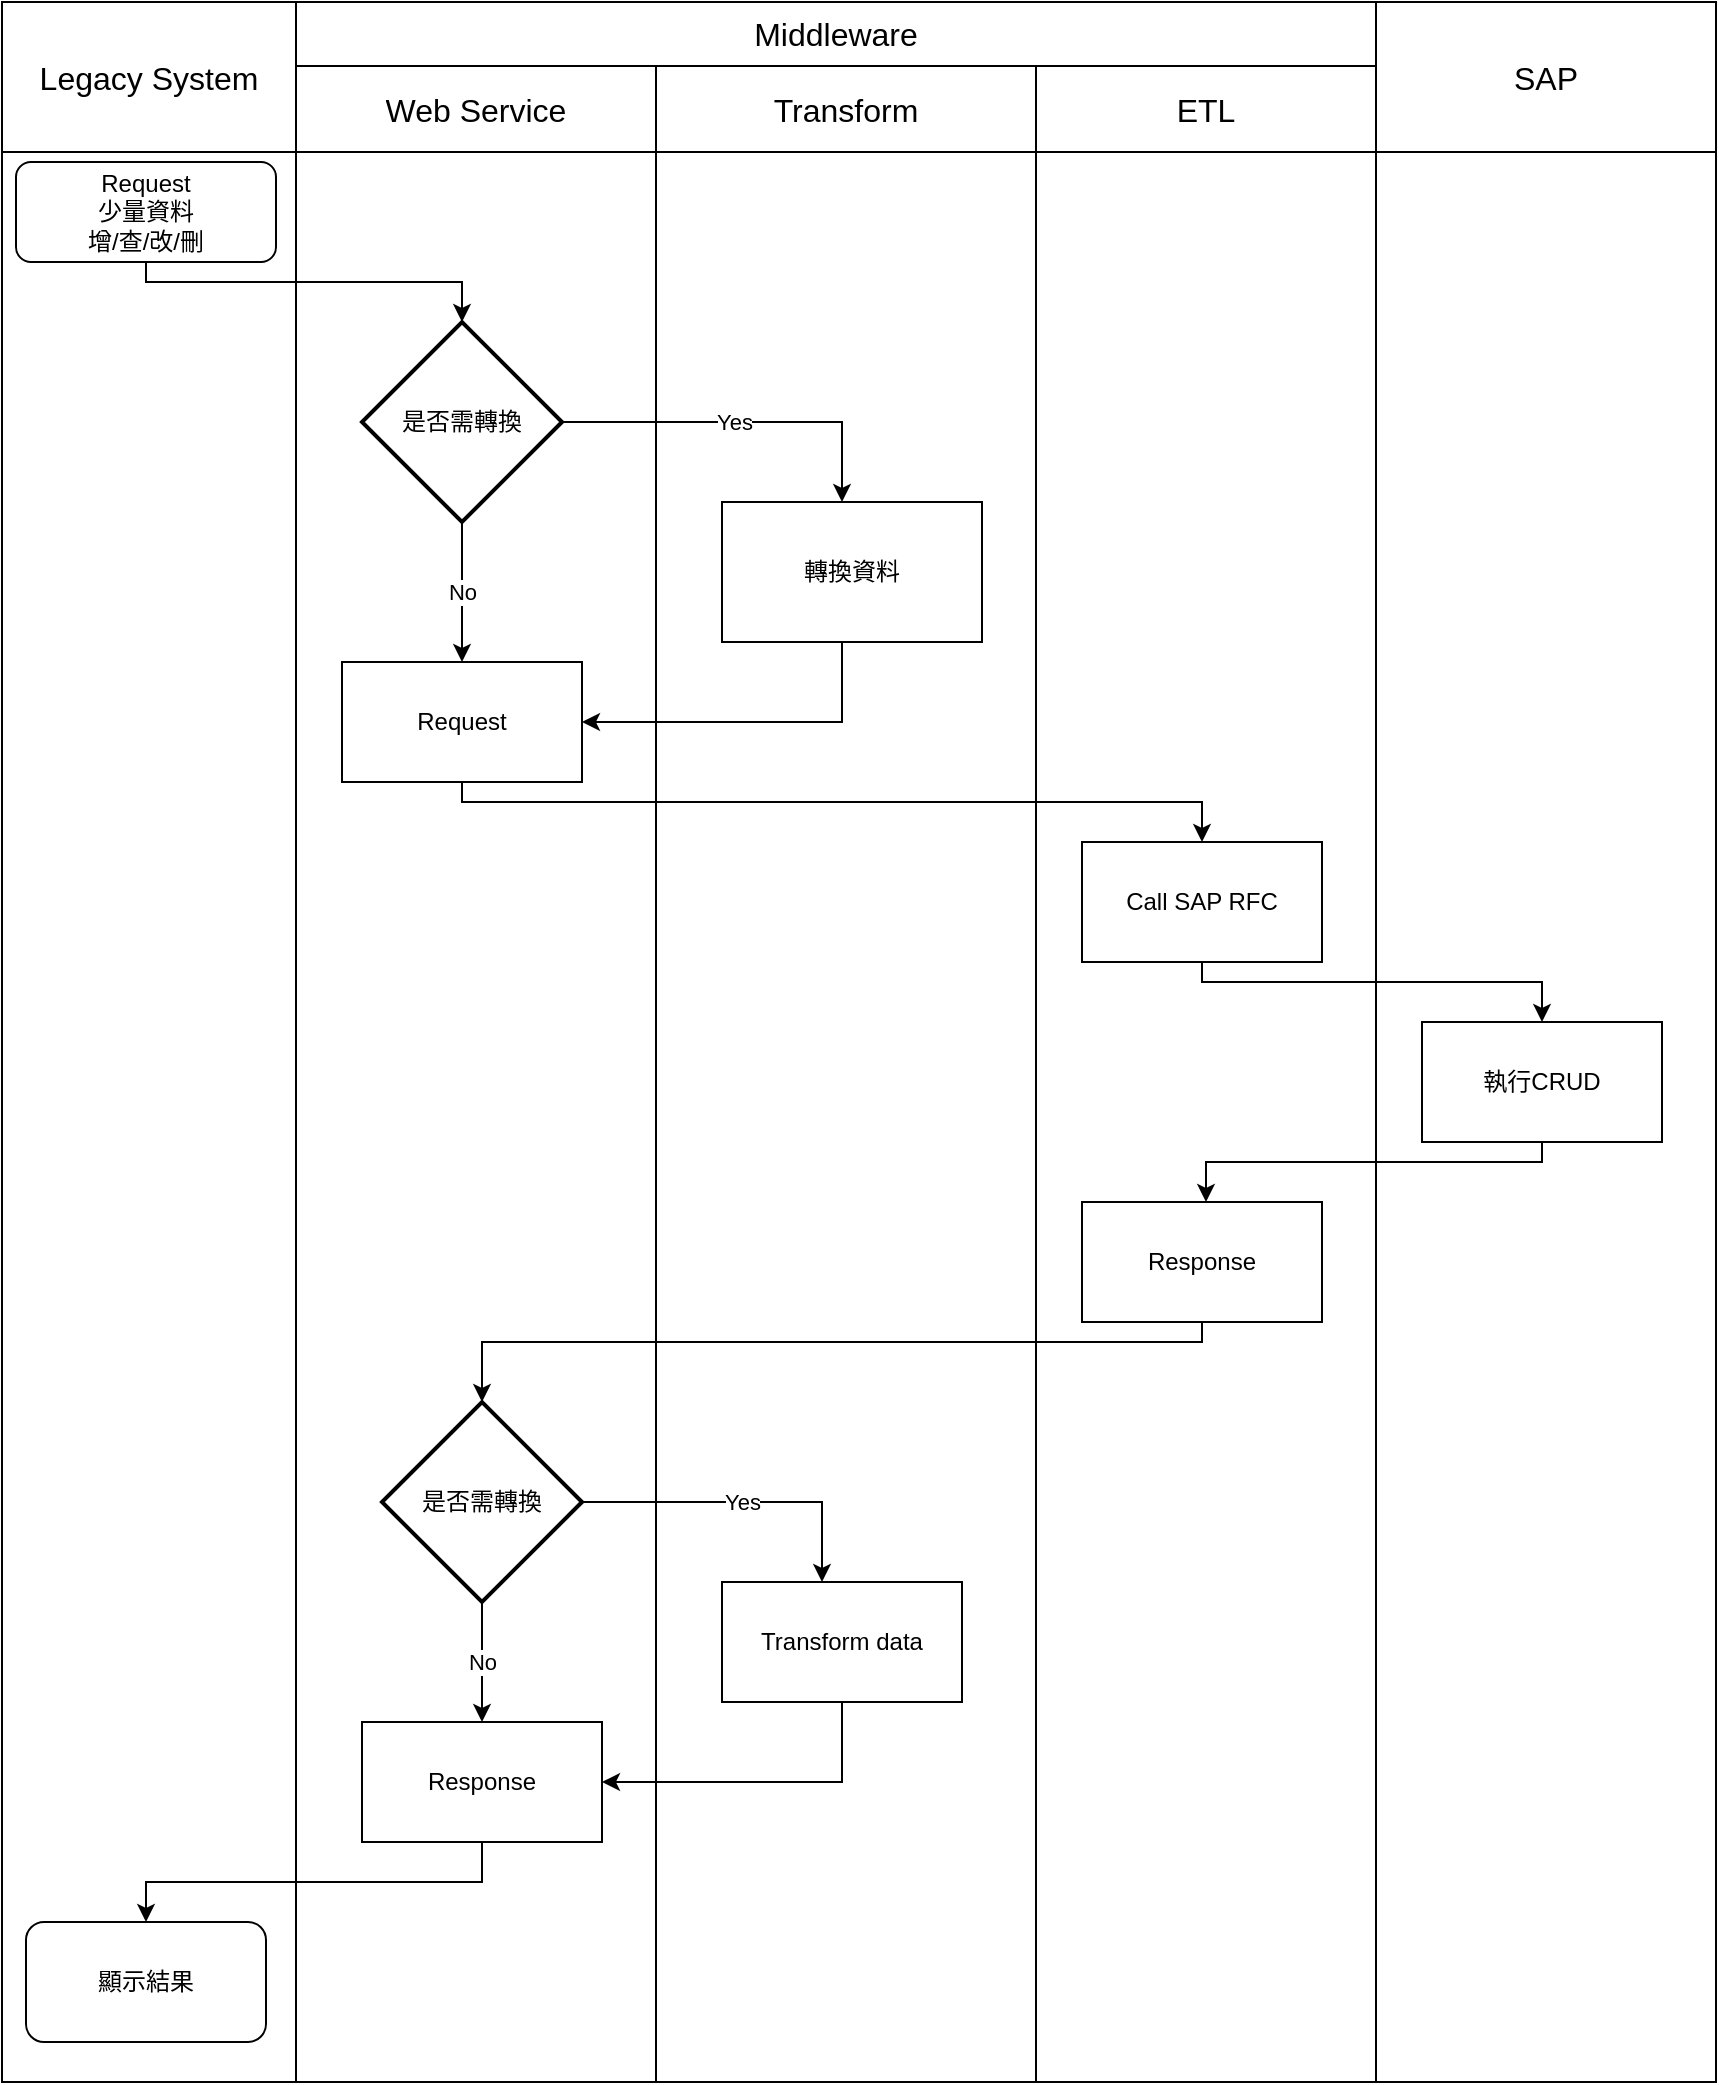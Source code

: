 <mxfile version="22.1.11" type="github">
  <diagram id="C5RBs43oDa-KdzZeNtuy" name="Page-1">
    <mxGraphModel dx="2053" dy="1839" grid="1" gridSize="10" guides="1" tooltips="1" connect="1" arrows="1" fold="1" page="1" pageScale="1" pageWidth="827" pageHeight="1169" math="0" shadow="0">
      <root>
        <mxCell id="WIyWlLk6GJQsqaUBKTNV-0" />
        <mxCell id="WIyWlLk6GJQsqaUBKTNV-1" parent="WIyWlLk6GJQsqaUBKTNV-0" />
        <mxCell id="abffdMrdUMkTcwWsMWbN-68" value="" style="shape=table;startSize=0;container=1;collapsible=0;childLayout=tableLayout;fontSize=16;movable=1;resizable=1;rotatable=1;deletable=1;editable=1;locked=0;connectable=1;" parent="WIyWlLk6GJQsqaUBKTNV-1" vertex="1">
          <mxGeometry x="-800" y="-1120" width="857" height="1040" as="geometry" />
        </mxCell>
        <mxCell id="abffdMrdUMkTcwWsMWbN-69" value="" style="shape=tableRow;horizontal=0;startSize=0;swimlaneHead=0;swimlaneBody=0;strokeColor=inherit;top=0;left=0;bottom=0;right=0;collapsible=0;dropTarget=0;fillColor=none;points=[[0,0.5],[1,0.5]];portConstraint=eastwest;fontSize=16;" parent="abffdMrdUMkTcwWsMWbN-68" vertex="1">
          <mxGeometry width="857" height="32" as="geometry" />
        </mxCell>
        <mxCell id="abffdMrdUMkTcwWsMWbN-70" value="Legacy System" style="shape=partialRectangle;html=1;whiteSpace=wrap;connectable=0;strokeColor=inherit;overflow=hidden;fillColor=none;top=0;left=0;bottom=0;right=0;pointerEvents=1;fontSize=16;rowspan=2;colspan=1;" parent="abffdMrdUMkTcwWsMWbN-69" vertex="1">
          <mxGeometry width="147" height="75" as="geometry">
            <mxRectangle width="147" height="32" as="alternateBounds" />
          </mxGeometry>
        </mxCell>
        <mxCell id="abffdMrdUMkTcwWsMWbN-71" value="Middleware" style="shape=partialRectangle;html=1;whiteSpace=wrap;connectable=0;strokeColor=inherit;overflow=hidden;fillColor=none;top=0;left=0;bottom=0;right=0;pointerEvents=1;fontSize=16;rowspan=1;colspan=3;" parent="abffdMrdUMkTcwWsMWbN-69" vertex="1">
          <mxGeometry x="147" width="540" height="32" as="geometry">
            <mxRectangle width="180" height="32" as="alternateBounds" />
          </mxGeometry>
        </mxCell>
        <mxCell id="abffdMrdUMkTcwWsMWbN-72" value="" style="shape=partialRectangle;html=1;whiteSpace=wrap;connectable=0;strokeColor=inherit;overflow=hidden;fillColor=none;top=0;left=0;bottom=0;right=0;pointerEvents=1;fontSize=16;" parent="abffdMrdUMkTcwWsMWbN-69" vertex="1" visible="0">
          <mxGeometry x="327" width="190" height="32" as="geometry">
            <mxRectangle width="190" height="32" as="alternateBounds" />
          </mxGeometry>
        </mxCell>
        <mxCell id="abffdMrdUMkTcwWsMWbN-82" value="" style="shape=partialRectangle;html=1;whiteSpace=wrap;connectable=0;strokeColor=inherit;overflow=hidden;fillColor=none;top=0;left=0;bottom=0;right=0;pointerEvents=1;fontSize=16;" parent="abffdMrdUMkTcwWsMWbN-69" vertex="1" visible="0">
          <mxGeometry x="517" width="170" height="32" as="geometry">
            <mxRectangle width="170" height="32" as="alternateBounds" />
          </mxGeometry>
        </mxCell>
        <mxCell id="abffdMrdUMkTcwWsMWbN-198" value="SAP" style="shape=partialRectangle;html=1;whiteSpace=wrap;connectable=0;strokeColor=inherit;overflow=hidden;fillColor=none;top=0;left=0;bottom=0;right=0;pointerEvents=1;fontSize=16;rowspan=2;colspan=1;" parent="abffdMrdUMkTcwWsMWbN-69" vertex="1">
          <mxGeometry x="687" width="170" height="75" as="geometry">
            <mxRectangle width="170" height="32" as="alternateBounds" />
          </mxGeometry>
        </mxCell>
        <mxCell id="abffdMrdUMkTcwWsMWbN-166" style="shape=tableRow;horizontal=0;startSize=0;swimlaneHead=0;swimlaneBody=0;strokeColor=inherit;top=0;left=0;bottom=0;right=0;collapsible=0;dropTarget=0;fillColor=none;points=[[0,0.5],[1,0.5]];portConstraint=eastwest;fontSize=16;" parent="abffdMrdUMkTcwWsMWbN-68" vertex="1">
          <mxGeometry y="32" width="857" height="43" as="geometry" />
        </mxCell>
        <mxCell id="abffdMrdUMkTcwWsMWbN-167" style="shape=partialRectangle;html=1;whiteSpace=wrap;connectable=0;strokeColor=inherit;overflow=hidden;fillColor=none;top=0;left=0;bottom=0;right=0;pointerEvents=1;fontSize=16;" parent="abffdMrdUMkTcwWsMWbN-166" vertex="1" visible="0">
          <mxGeometry width="147" height="43" as="geometry">
            <mxRectangle width="147" height="43" as="alternateBounds" />
          </mxGeometry>
        </mxCell>
        <mxCell id="abffdMrdUMkTcwWsMWbN-168" value="Web Service" style="shape=partialRectangle;html=1;whiteSpace=wrap;connectable=0;strokeColor=inherit;overflow=hidden;fillColor=none;top=0;left=0;bottom=0;right=0;pointerEvents=1;fontSize=16;" parent="abffdMrdUMkTcwWsMWbN-166" vertex="1">
          <mxGeometry x="147" width="180" height="43" as="geometry">
            <mxRectangle width="180" height="43" as="alternateBounds" />
          </mxGeometry>
        </mxCell>
        <mxCell id="abffdMrdUMkTcwWsMWbN-169" value="Transform" style="shape=partialRectangle;html=1;whiteSpace=wrap;connectable=0;strokeColor=inherit;overflow=hidden;fillColor=none;top=0;left=0;bottom=0;right=0;pointerEvents=1;fontSize=16;" parent="abffdMrdUMkTcwWsMWbN-166" vertex="1">
          <mxGeometry x="327" width="190" height="43" as="geometry">
            <mxRectangle width="190" height="43" as="alternateBounds" />
          </mxGeometry>
        </mxCell>
        <mxCell id="abffdMrdUMkTcwWsMWbN-170" value="ETL" style="shape=partialRectangle;html=1;whiteSpace=wrap;connectable=0;strokeColor=inherit;overflow=hidden;fillColor=none;top=0;left=0;bottom=0;right=0;pointerEvents=1;fontSize=16;" parent="abffdMrdUMkTcwWsMWbN-166" vertex="1">
          <mxGeometry x="517" width="170" height="43" as="geometry">
            <mxRectangle width="170" height="43" as="alternateBounds" />
          </mxGeometry>
        </mxCell>
        <mxCell id="abffdMrdUMkTcwWsMWbN-199" style="shape=partialRectangle;html=1;whiteSpace=wrap;connectable=0;strokeColor=inherit;overflow=hidden;fillColor=none;top=0;left=0;bottom=0;right=0;pointerEvents=1;fontSize=16;" parent="abffdMrdUMkTcwWsMWbN-166" vertex="1" visible="0">
          <mxGeometry x="687" width="170" height="43" as="geometry">
            <mxRectangle width="170" height="43" as="alternateBounds" />
          </mxGeometry>
        </mxCell>
        <mxCell id="abffdMrdUMkTcwWsMWbN-73" value="" style="shape=tableRow;horizontal=0;startSize=0;swimlaneHead=0;swimlaneBody=0;strokeColor=inherit;top=0;left=0;bottom=0;right=0;collapsible=0;dropTarget=0;fillColor=none;points=[[0,0.5],[1,0.5]];portConstraint=eastwest;fontSize=16;" parent="abffdMrdUMkTcwWsMWbN-68" vertex="1">
          <mxGeometry y="75" width="857" height="965" as="geometry" />
        </mxCell>
        <mxCell id="abffdMrdUMkTcwWsMWbN-74" value="" style="shape=partialRectangle;html=1;whiteSpace=wrap;connectable=0;strokeColor=inherit;overflow=hidden;fillColor=none;top=0;left=0;bottom=0;right=0;pointerEvents=1;fontSize=16;" parent="abffdMrdUMkTcwWsMWbN-73" vertex="1">
          <mxGeometry width="147" height="965" as="geometry">
            <mxRectangle width="147" height="965" as="alternateBounds" />
          </mxGeometry>
        </mxCell>
        <mxCell id="abffdMrdUMkTcwWsMWbN-76" value="" style="shape=partialRectangle;html=1;whiteSpace=wrap;connectable=0;strokeColor=inherit;overflow=hidden;fillColor=none;top=0;left=0;bottom=0;right=0;pointerEvents=1;fontSize=16;" parent="abffdMrdUMkTcwWsMWbN-73" vertex="1">
          <mxGeometry x="147" width="180" height="965" as="geometry">
            <mxRectangle width="180" height="965" as="alternateBounds" />
          </mxGeometry>
        </mxCell>
        <mxCell id="abffdMrdUMkTcwWsMWbN-83" style="shape=partialRectangle;html=1;whiteSpace=wrap;connectable=0;strokeColor=inherit;overflow=hidden;fillColor=none;top=0;left=0;bottom=0;right=0;pointerEvents=1;fontSize=16;" parent="abffdMrdUMkTcwWsMWbN-73" vertex="1">
          <mxGeometry x="327" width="190" height="965" as="geometry">
            <mxRectangle width="190" height="965" as="alternateBounds" />
          </mxGeometry>
        </mxCell>
        <mxCell id="abffdMrdUMkTcwWsMWbN-134" value="" style="whiteSpace=wrap;html=1;rounded=0;glass=0;strokeWidth=1;shadow=0;" parent="abffdMrdUMkTcwWsMWbN-73" vertex="1">
          <mxGeometry x="517" width="170" height="965" as="geometry">
            <mxRectangle width="170" height="965" as="alternateBounds" />
          </mxGeometry>
        </mxCell>
        <mxCell id="abffdMrdUMkTcwWsMWbN-200" style="whiteSpace=wrap;html=1;rounded=0;glass=0;strokeWidth=1;shadow=0;" parent="abffdMrdUMkTcwWsMWbN-73" vertex="1">
          <mxGeometry x="687" width="170" height="965" as="geometry">
            <mxRectangle width="170" height="965" as="alternateBounds" />
          </mxGeometry>
        </mxCell>
        <mxCell id="abffdMrdUMkTcwWsMWbN-136" value="" style="whiteSpace=wrap;html=1;rounded=0;glass=0;strokeWidth=1;shadow=0;" parent="abffdMrdUMkTcwWsMWbN-73" vertex="1">
          <mxGeometry x="857" width="NaN" height="965" as="geometry">
            <mxRectangle width="NaN" height="965" as="alternateBounds" />
          </mxGeometry>
        </mxCell>
        <mxCell id="abffdMrdUMkTcwWsMWbN-75" value="" style="shape=partialRectangle;html=1;whiteSpace=wrap;connectable=0;strokeColor=inherit;overflow=hidden;fillColor=none;top=0;left=0;bottom=0;right=0;pointerEvents=1;fontSize=16;" parent="abffdMrdUMkTcwWsMWbN-73" vertex="1">
          <mxGeometry width="NaN" height="965" as="geometry">
            <mxRectangle width="NaN" height="965" as="alternateBounds" />
          </mxGeometry>
        </mxCell>
        <mxCell id="1bXpofMW4giHbhBOLRSV-8" style="edgeStyle=orthogonalEdgeStyle;rounded=0;orthogonalLoop=1;jettySize=auto;html=1;" parent="WIyWlLk6GJQsqaUBKTNV-1" source="abffdMrdUMkTcwWsMWbN-129" target="abffdMrdUMkTcwWsMWbN-202" edge="1">
          <mxGeometry relative="1" as="geometry">
            <Array as="points">
              <mxPoint x="-380" y="-760" />
            </Array>
          </mxGeometry>
        </mxCell>
        <mxCell id="abffdMrdUMkTcwWsMWbN-129" value="轉換資料" style="rounded=0;whiteSpace=wrap;html=1;" parent="WIyWlLk6GJQsqaUBKTNV-1" vertex="1">
          <mxGeometry x="-440" y="-870" width="130" height="70" as="geometry" />
        </mxCell>
        <mxCell id="1bXpofMW4giHbhBOLRSV-4" style="edgeStyle=orthogonalEdgeStyle;rounded=0;orthogonalLoop=1;jettySize=auto;html=1;" parent="WIyWlLk6GJQsqaUBKTNV-1" source="abffdMrdUMkTcwWsMWbN-85" target="1bXpofMW4giHbhBOLRSV-0" edge="1">
          <mxGeometry relative="1" as="geometry">
            <Array as="points">
              <mxPoint x="-728" y="-980" />
              <mxPoint x="-570" y="-980" />
            </Array>
          </mxGeometry>
        </mxCell>
        <mxCell id="abffdMrdUMkTcwWsMWbN-85" value="Request&lt;br&gt;少量資料&lt;br&gt;增/查/改/刪" style="rounded=1;whiteSpace=wrap;html=1;fontSize=12;glass=0;strokeWidth=1;shadow=0;" parent="WIyWlLk6GJQsqaUBKTNV-1" vertex="1">
          <mxGeometry x="-793" y="-1040" width="130" height="50" as="geometry" />
        </mxCell>
        <mxCell id="KxMFEPLffLfE-ceTEBni-1" style="edgeStyle=orthogonalEdgeStyle;rounded=0;orthogonalLoop=1;jettySize=auto;html=1;" parent="WIyWlLk6GJQsqaUBKTNV-1" source="abffdMrdUMkTcwWsMWbN-144" target="Nq7LOB5YWzp0JR2seIHF-0" edge="1">
          <mxGeometry relative="1" as="geometry">
            <Array as="points">
              <mxPoint x="-30" y="-540" />
              <mxPoint x="-198" y="-540" />
            </Array>
            <mxPoint x="-560" y="-500" as="targetPoint" />
          </mxGeometry>
        </mxCell>
        <mxCell id="abffdMrdUMkTcwWsMWbN-144" value="執行CRUD" style="rounded=0;whiteSpace=wrap;html=1;" parent="WIyWlLk6GJQsqaUBKTNV-1" vertex="1">
          <mxGeometry x="-90" y="-610" width="120" height="60" as="geometry" />
        </mxCell>
        <mxCell id="KxMFEPLffLfE-ceTEBni-7" style="edgeStyle=orthogonalEdgeStyle;rounded=0;orthogonalLoop=1;jettySize=auto;html=1;" parent="WIyWlLk6GJQsqaUBKTNV-1" source="abffdMrdUMkTcwWsMWbN-147" target="KxMFEPLffLfE-ceTEBni-5" edge="1">
          <mxGeometry relative="1" as="geometry">
            <Array as="points">
              <mxPoint x="-380" y="-230" />
            </Array>
          </mxGeometry>
        </mxCell>
        <mxCell id="abffdMrdUMkTcwWsMWbN-147" value="Transform data" style="rounded=0;whiteSpace=wrap;html=1;" parent="WIyWlLk6GJQsqaUBKTNV-1" vertex="1">
          <mxGeometry x="-440" y="-330" width="120" height="60" as="geometry" />
        </mxCell>
        <mxCell id="abffdMrdUMkTcwWsMWbN-151" value="顯示結果" style="rounded=1;whiteSpace=wrap;html=1;" parent="WIyWlLk6GJQsqaUBKTNV-1" vertex="1">
          <mxGeometry x="-788" y="-160" width="120" height="60" as="geometry" />
        </mxCell>
        <mxCell id="1bXpofMW4giHbhBOLRSV-9" style="edgeStyle=orthogonalEdgeStyle;rounded=0;orthogonalLoop=1;jettySize=auto;html=1;" parent="WIyWlLk6GJQsqaUBKTNV-1" source="abffdMrdUMkTcwWsMWbN-202" target="abffdMrdUMkTcwWsMWbN-206" edge="1">
          <mxGeometry relative="1" as="geometry">
            <Array as="points">
              <mxPoint x="-570" y="-720" />
              <mxPoint x="-200" y="-720" />
            </Array>
          </mxGeometry>
        </mxCell>
        <mxCell id="abffdMrdUMkTcwWsMWbN-202" value="Request" style="rounded=0;whiteSpace=wrap;html=1;" parent="WIyWlLk6GJQsqaUBKTNV-1" vertex="1">
          <mxGeometry x="-630" y="-790" width="120" height="60" as="geometry" />
        </mxCell>
        <mxCell id="KxMFEPLffLfE-ceTEBni-0" style="edgeStyle=orthogonalEdgeStyle;rounded=0;orthogonalLoop=1;jettySize=auto;html=1;" parent="WIyWlLk6GJQsqaUBKTNV-1" source="abffdMrdUMkTcwWsMWbN-206" target="abffdMrdUMkTcwWsMWbN-144" edge="1">
          <mxGeometry relative="1" as="geometry">
            <Array as="points">
              <mxPoint x="-200" y="-630" />
              <mxPoint x="-30" y="-630" />
            </Array>
          </mxGeometry>
        </mxCell>
        <mxCell id="abffdMrdUMkTcwWsMWbN-206" value="Call SAP RFC" style="rounded=0;whiteSpace=wrap;html=1;" parent="WIyWlLk6GJQsqaUBKTNV-1" vertex="1">
          <mxGeometry x="-260" y="-700" width="120" height="60" as="geometry" />
        </mxCell>
        <mxCell id="KxMFEPLffLfE-ceTEBni-6" style="edgeStyle=orthogonalEdgeStyle;rounded=0;orthogonalLoop=1;jettySize=auto;html=1;" parent="WIyWlLk6GJQsqaUBKTNV-1" source="KxMFEPLffLfE-ceTEBni-5" target="abffdMrdUMkTcwWsMWbN-151" edge="1">
          <mxGeometry relative="1" as="geometry">
            <Array as="points">
              <mxPoint x="-560" y="-180" />
              <mxPoint x="-728" y="-180" />
            </Array>
          </mxGeometry>
        </mxCell>
        <mxCell id="KxMFEPLffLfE-ceTEBni-5" value="Response" style="rounded=0;whiteSpace=wrap;html=1;" parent="WIyWlLk6GJQsqaUBKTNV-1" vertex="1">
          <mxGeometry x="-620" y="-260" width="120" height="60" as="geometry" />
        </mxCell>
        <mxCell id="1bXpofMW4giHbhBOLRSV-5" style="edgeStyle=orthogonalEdgeStyle;rounded=0;orthogonalLoop=1;jettySize=auto;html=1;" parent="WIyWlLk6GJQsqaUBKTNV-1" source="1bXpofMW4giHbhBOLRSV-0" target="abffdMrdUMkTcwWsMWbN-129" edge="1">
          <mxGeometry relative="1" as="geometry">
            <Array as="points">
              <mxPoint x="-380" y="-910" />
            </Array>
          </mxGeometry>
        </mxCell>
        <mxCell id="1bXpofMW4giHbhBOLRSV-6" value="Yes" style="edgeLabel;html=1;align=center;verticalAlign=middle;resizable=0;points=[];" parent="1bXpofMW4giHbhBOLRSV-5" vertex="1" connectable="0">
          <mxGeometry x="-0.048" relative="1" as="geometry">
            <mxPoint as="offset" />
          </mxGeometry>
        </mxCell>
        <mxCell id="1bXpofMW4giHbhBOLRSV-7" value="No" style="edgeStyle=orthogonalEdgeStyle;rounded=0;orthogonalLoop=1;jettySize=auto;html=1;" parent="WIyWlLk6GJQsqaUBKTNV-1" source="1bXpofMW4giHbhBOLRSV-0" target="abffdMrdUMkTcwWsMWbN-202" edge="1">
          <mxGeometry relative="1" as="geometry">
            <Array as="points">
              <mxPoint x="-570" y="-790" />
              <mxPoint x="-570" y="-790" />
            </Array>
          </mxGeometry>
        </mxCell>
        <mxCell id="1bXpofMW4giHbhBOLRSV-0" value="是否需轉換" style="strokeWidth=2;html=1;shape=mxgraph.flowchart.decision;whiteSpace=wrap;direction=south;" parent="WIyWlLk6GJQsqaUBKTNV-1" vertex="1">
          <mxGeometry x="-620" y="-960" width="100" height="100" as="geometry" />
        </mxCell>
        <mxCell id="1bXpofMW4giHbhBOLRSV-11" value="Yes" style="edgeStyle=orthogonalEdgeStyle;rounded=0;orthogonalLoop=1;jettySize=auto;html=1;exitX=0.5;exitY=0;exitDx=0;exitDy=0;exitPerimeter=0;" parent="WIyWlLk6GJQsqaUBKTNV-1" source="1bXpofMW4giHbhBOLRSV-10" target="abffdMrdUMkTcwWsMWbN-147" edge="1">
          <mxGeometry relative="1" as="geometry">
            <Array as="points">
              <mxPoint x="-390" y="-370" />
            </Array>
          </mxGeometry>
        </mxCell>
        <mxCell id="1bXpofMW4giHbhBOLRSV-12" value="No" style="edgeStyle=orthogonalEdgeStyle;rounded=0;orthogonalLoop=1;jettySize=auto;html=1;" parent="WIyWlLk6GJQsqaUBKTNV-1" source="1bXpofMW4giHbhBOLRSV-10" target="KxMFEPLffLfE-ceTEBni-5" edge="1">
          <mxGeometry relative="1" as="geometry">
            <Array as="points">
              <mxPoint x="-560" y="-200" />
              <mxPoint x="-560" y="-200" />
            </Array>
          </mxGeometry>
        </mxCell>
        <mxCell id="1bXpofMW4giHbhBOLRSV-10" value="是否需轉換" style="strokeWidth=2;html=1;shape=mxgraph.flowchart.decision;whiteSpace=wrap;direction=south;" parent="WIyWlLk6GJQsqaUBKTNV-1" vertex="1">
          <mxGeometry x="-610" y="-420" width="100" height="100" as="geometry" />
        </mxCell>
        <mxCell id="Nq7LOB5YWzp0JR2seIHF-1" style="edgeStyle=orthogonalEdgeStyle;rounded=0;orthogonalLoop=1;jettySize=auto;html=1;" edge="1" parent="WIyWlLk6GJQsqaUBKTNV-1" source="Nq7LOB5YWzp0JR2seIHF-0" target="1bXpofMW4giHbhBOLRSV-10">
          <mxGeometry relative="1" as="geometry">
            <Array as="points">
              <mxPoint x="-200" y="-450" />
              <mxPoint x="-560" y="-450" />
            </Array>
          </mxGeometry>
        </mxCell>
        <mxCell id="Nq7LOB5YWzp0JR2seIHF-0" value="Response" style="rounded=0;whiteSpace=wrap;html=1;" vertex="1" parent="WIyWlLk6GJQsqaUBKTNV-1">
          <mxGeometry x="-260" y="-520" width="120" height="60" as="geometry" />
        </mxCell>
      </root>
    </mxGraphModel>
  </diagram>
</mxfile>
